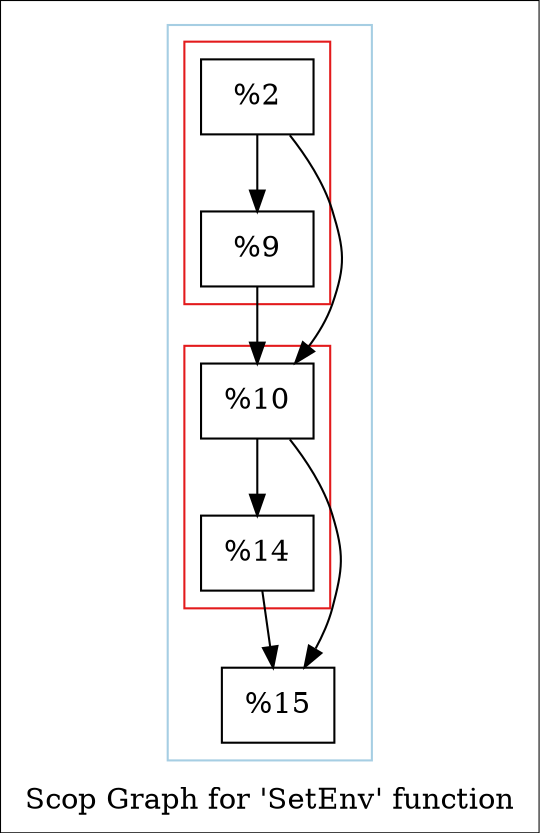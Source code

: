 digraph "Scop Graph for 'SetEnv' function" {
	label="Scop Graph for 'SetEnv' function";

	Node0x1d8b8d0 [shape=record,label="{%2}"];
	Node0x1d8b8d0 -> Node0x1d5d780;
	Node0x1d8b8d0 -> Node0x1d72390;
	Node0x1d5d780 [shape=record,label="{%9}"];
	Node0x1d5d780 -> Node0x1d72390;
	Node0x1d72390 [shape=record,label="{%10}"];
	Node0x1d72390 -> Node0x1d24db0;
	Node0x1d72390 -> Node0x1d91b40;
	Node0x1d24db0 [shape=record,label="{%14}"];
	Node0x1d24db0 -> Node0x1d91b40;
	Node0x1d91b40 [shape=record,label="{%15}"];
	colorscheme = "paired12"
        subgraph cluster_0x1e08840 {
          label = "";
          style = solid;
          color = 1
          subgraph cluster_0x1dc8250 {
            label = "";
            style = solid;
            color = 6
            Node0x1d8b8d0;
            Node0x1d5d780;
          }
          subgraph cluster_0x1dc8460 {
            label = "";
            style = solid;
            color = 6
            Node0x1d72390;
            Node0x1d24db0;
          }
          Node0x1d91b40;
        }
}

